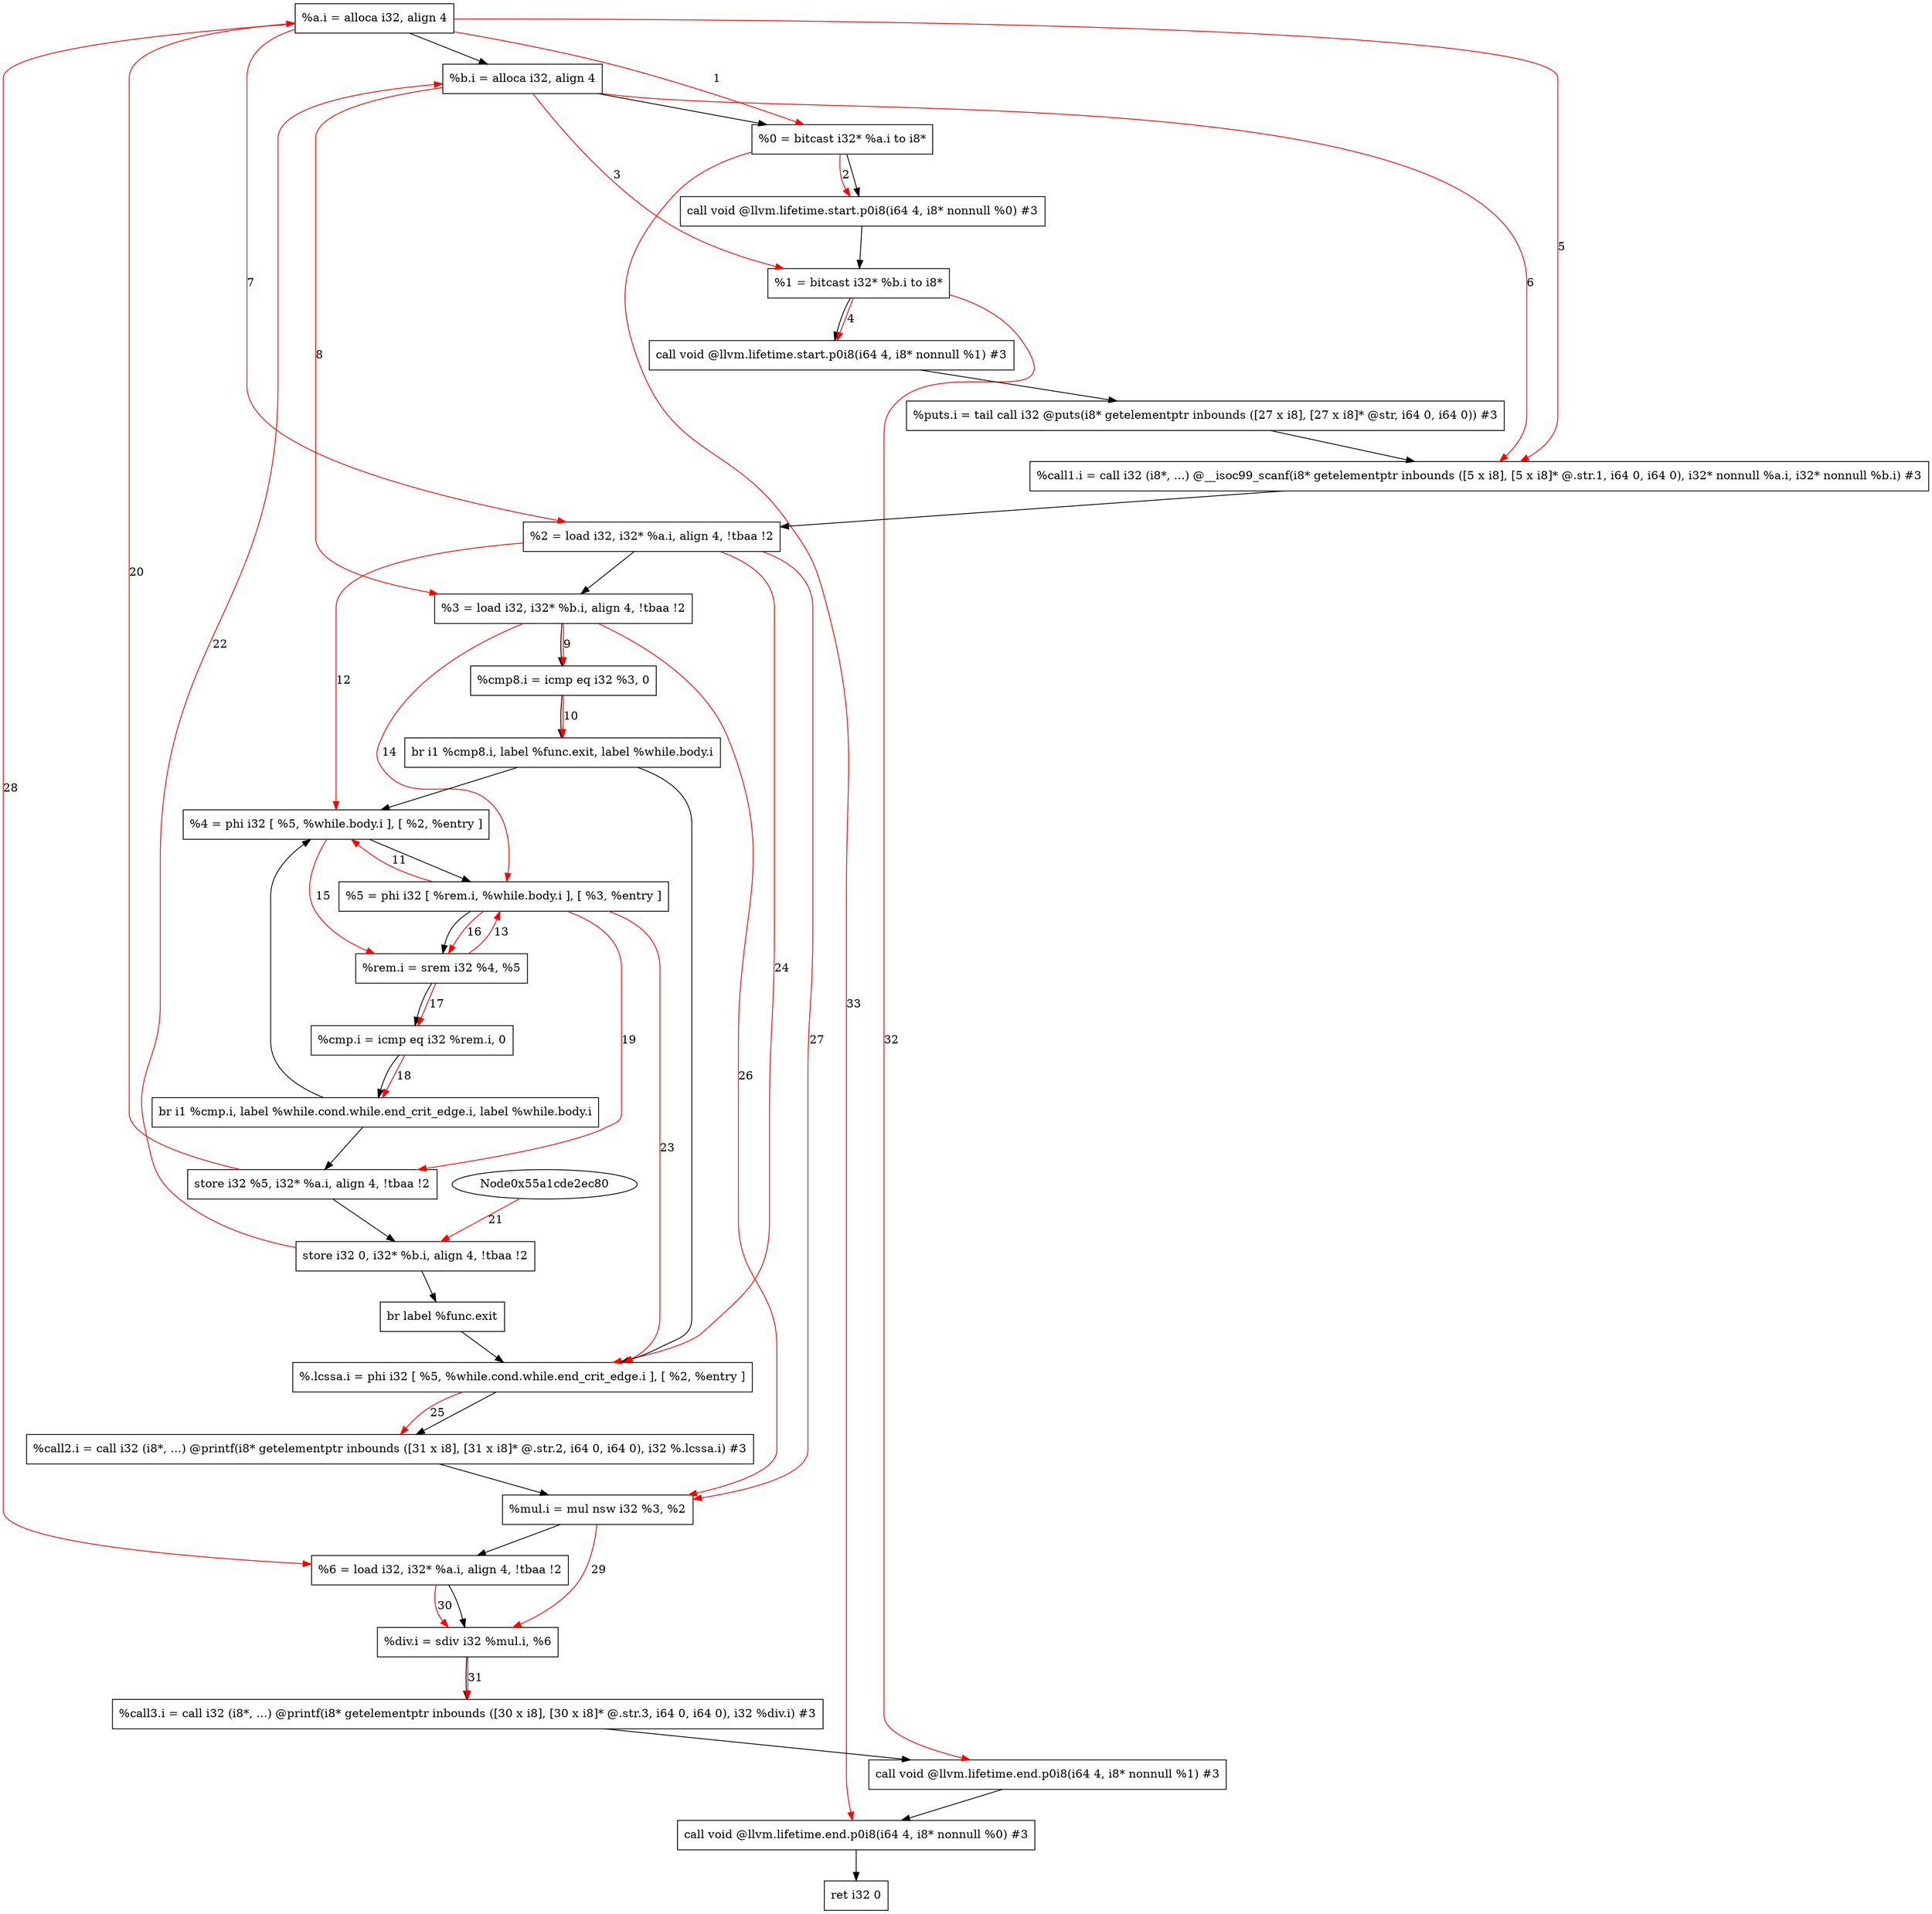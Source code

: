 digraph "CDFG for'main' function" {
	Node0x55a1cde2edb8[shape=record, label="  %a.i = alloca i32, align 4"]
	Node0x55a1cde30468[shape=record, label="  %b.i = alloca i32, align 4"]
	Node0x55a1cde304e8[shape=record, label="  %0 = bitcast i32* %a.i to i8*"]
	Node0x55a1cde30658[shape=record, label="  call void @llvm.lifetime.start.p0i8(i64 4, i8* nonnull %0) #3"]
	Node0x55a1cde30718[shape=record, label="  %1 = bitcast i32* %b.i to i8*"]
	Node0x55a1cde307c8[shape=record, label="  call void @llvm.lifetime.start.p0i8(i64 4, i8* nonnull %1) #3"]
	Node0x55a1cde308a0[shape=record, label="  %puts.i = tail call i32 @puts(i8* getelementptr inbounds ([27 x i8], [27 x i8]* @str, i64 0, i64 0)) #3"]
	Node0x55a1cde309c0[shape=record, label="  %call1.i = call i32 (i8*, ...) @__isoc99_scanf(i8* getelementptr inbounds ([5 x i8], [5 x i8]* @.str.1, i64 0, i64 0), i32* nonnull %a.i, i32* nonnull %b.i) #3"]
	Node0x55a1cde30a98[shape=record, label="  %2 = load i32, i32* %a.i, align 4, !tbaa !2"]
	Node0x55a1cde30af8[shape=record, label="  %3 = load i32, i32* %b.i, align 4, !tbaa !2"]
	Node0x55a1cde30b70[shape=record, label="  %cmp8.i = icmp eq i32 %3, 0"]
	Node0x55a1cde30d88[shape=record, label="  br i1 %cmp8.i, label %func.exit, label %while.body.i"]
	Node0x55a1cde30e48[shape=record, label="  %4 = phi i32 [ %5, %while.body.i ], [ %2, %entry ]"]
	Node0x55a1cde30f58[shape=record, label="  %5 = phi i32 [ %rem.i, %while.body.i ], [ %3, %entry ]"]
	Node0x55a1cde31020[shape=record, label="  %rem.i = srem i32 %4, %5"]
	Node0x55a1cde31090[shape=record, label="  %cmp.i = icmp eq i32 %rem.i, 0"]
	Node0x55a1cde31328[shape=record, label="  br i1 %cmp.i, label %while.cond.while.end_crit_edge.i, label %while.body.i"]
	Node0x55a1cde313d0[shape=record, label="  store i32 %5, i32* %a.i, align 4, !tbaa !2"]
	Node0x55a1cde31450[shape=record, label="  store i32 0, i32* %b.i, align 4, !tbaa !2"]
	Node0x55a1cde30cf8[shape=record, label="  br label %func.exit"]
	Node0x55a1cde314a8[shape=record, label="  %.lcssa.i = phi i32 [ %5, %while.cond.while.end_crit_edge.i ], [ %2, %entry ]"]
	Node0x55a1cde315a8[shape=record, label="  %call2.i = call i32 (i8*, ...) @printf(i8* getelementptr inbounds ([31 x i8], [31 x i8]* @.str.2, i64 0, i64 0), i32 %.lcssa.i) #3"]
	Node0x55a1cde316a0[shape=record, label="  %mul.i = mul nsw i32 %3, %2"]
	Node0x55a1cde30c18[shape=record, label="  %6 = load i32, i32* %a.i, align 4, !tbaa !2"]
	Node0x55a1cde31730[shape=record, label="  %div.i = sdiv i32 %mul.i, %6"]
	Node0x55a1cde317f8[shape=record, label="  %call3.i = call i32 (i8*, ...) @printf(i8* getelementptr inbounds ([30 x i8], [30 x i8]* @.str.3, i64 0, i64 0), i32 %div.i) #3"]
	Node0x55a1cde31968[shape=record, label="  call void @llvm.lifetime.end.p0i8(i64 4, i8* nonnull %1) #3"]
	Node0x55a1cde31a78[shape=record, label="  call void @llvm.lifetime.end.p0i8(i64 4, i8* nonnull %0) #3"]
	Node0x55a1cde31b38[shape=record, label="  ret i32 0"]
	Node0x55a1cde2edb8 -> Node0x55a1cde30468
	Node0x55a1cde30468 -> Node0x55a1cde304e8
	Node0x55a1cde304e8 -> Node0x55a1cde30658
	Node0x55a1cde30658 -> Node0x55a1cde30718
	Node0x55a1cde30718 -> Node0x55a1cde307c8
	Node0x55a1cde307c8 -> Node0x55a1cde308a0
	Node0x55a1cde308a0 -> Node0x55a1cde309c0
	Node0x55a1cde309c0 -> Node0x55a1cde30a98
	Node0x55a1cde30a98 -> Node0x55a1cde30af8
	Node0x55a1cde30af8 -> Node0x55a1cde30b70
	Node0x55a1cde30b70 -> Node0x55a1cde30d88
	Node0x55a1cde30d88 -> Node0x55a1cde314a8
	Node0x55a1cde30d88 -> Node0x55a1cde30e48
	Node0x55a1cde30e48 -> Node0x55a1cde30f58
	Node0x55a1cde30f58 -> Node0x55a1cde31020
	Node0x55a1cde31020 -> Node0x55a1cde31090
	Node0x55a1cde31090 -> Node0x55a1cde31328
	Node0x55a1cde31328 -> Node0x55a1cde313d0
	Node0x55a1cde31328 -> Node0x55a1cde30e48
	Node0x55a1cde313d0 -> Node0x55a1cde31450
	Node0x55a1cde31450 -> Node0x55a1cde30cf8
	Node0x55a1cde30cf8 -> Node0x55a1cde314a8
	Node0x55a1cde314a8 -> Node0x55a1cde315a8
	Node0x55a1cde315a8 -> Node0x55a1cde316a0
	Node0x55a1cde316a0 -> Node0x55a1cde30c18
	Node0x55a1cde30c18 -> Node0x55a1cde31730
	Node0x55a1cde31730 -> Node0x55a1cde317f8
	Node0x55a1cde317f8 -> Node0x55a1cde31968
	Node0x55a1cde31968 -> Node0x55a1cde31a78
	Node0x55a1cde31a78 -> Node0x55a1cde31b38
edge [color=red]
	Node0x55a1cde2edb8 -> Node0x55a1cde304e8[label="1"]
	Node0x55a1cde304e8 -> Node0x55a1cde30658[label="2"]
	Node0x55a1cde30468 -> Node0x55a1cde30718[label="3"]
	Node0x55a1cde30718 -> Node0x55a1cde307c8[label="4"]
	Node0x55a1cde2edb8 -> Node0x55a1cde309c0[label="5"]
	Node0x55a1cde30468 -> Node0x55a1cde309c0[label="6"]
	Node0x55a1cde2edb8 -> Node0x55a1cde30a98[label="7"]
	Node0x55a1cde30468 -> Node0x55a1cde30af8[label="8"]
	Node0x55a1cde30af8 -> Node0x55a1cde30b70[label="9"]
	Node0x55a1cde30b70 -> Node0x55a1cde30d88[label="10"]
	Node0x55a1cde30f58 -> Node0x55a1cde30e48[label="11"]
	Node0x55a1cde30a98 -> Node0x55a1cde30e48[label="12"]
	Node0x55a1cde31020 -> Node0x55a1cde30f58[label="13"]
	Node0x55a1cde30af8 -> Node0x55a1cde30f58[label="14"]
	Node0x55a1cde30e48 -> Node0x55a1cde31020[label="15"]
	Node0x55a1cde30f58 -> Node0x55a1cde31020[label="16"]
	Node0x55a1cde31020 -> Node0x55a1cde31090[label="17"]
	Node0x55a1cde31090 -> Node0x55a1cde31328[label="18"]
	Node0x55a1cde30f58 -> Node0x55a1cde313d0[label="19"]
	Node0x55a1cde313d0 -> Node0x55a1cde2edb8[label="20"]
	Node0x55a1cde2ec80 -> Node0x55a1cde31450[label="21"]
	Node0x55a1cde31450 -> Node0x55a1cde30468[label="22"]
	Node0x55a1cde30f58 -> Node0x55a1cde314a8[label="23"]
	Node0x55a1cde30a98 -> Node0x55a1cde314a8[label="24"]
	Node0x55a1cde314a8 -> Node0x55a1cde315a8[label="25"]
	Node0x55a1cde30af8 -> Node0x55a1cde316a0[label="26"]
	Node0x55a1cde30a98 -> Node0x55a1cde316a0[label="27"]
	Node0x55a1cde2edb8 -> Node0x55a1cde30c18[label="28"]
	Node0x55a1cde316a0 -> Node0x55a1cde31730[label="29"]
	Node0x55a1cde30c18 -> Node0x55a1cde31730[label="30"]
	Node0x55a1cde31730 -> Node0x55a1cde317f8[label="31"]
	Node0x55a1cde30718 -> Node0x55a1cde31968[label="32"]
	Node0x55a1cde304e8 -> Node0x55a1cde31a78[label="33"]
}
